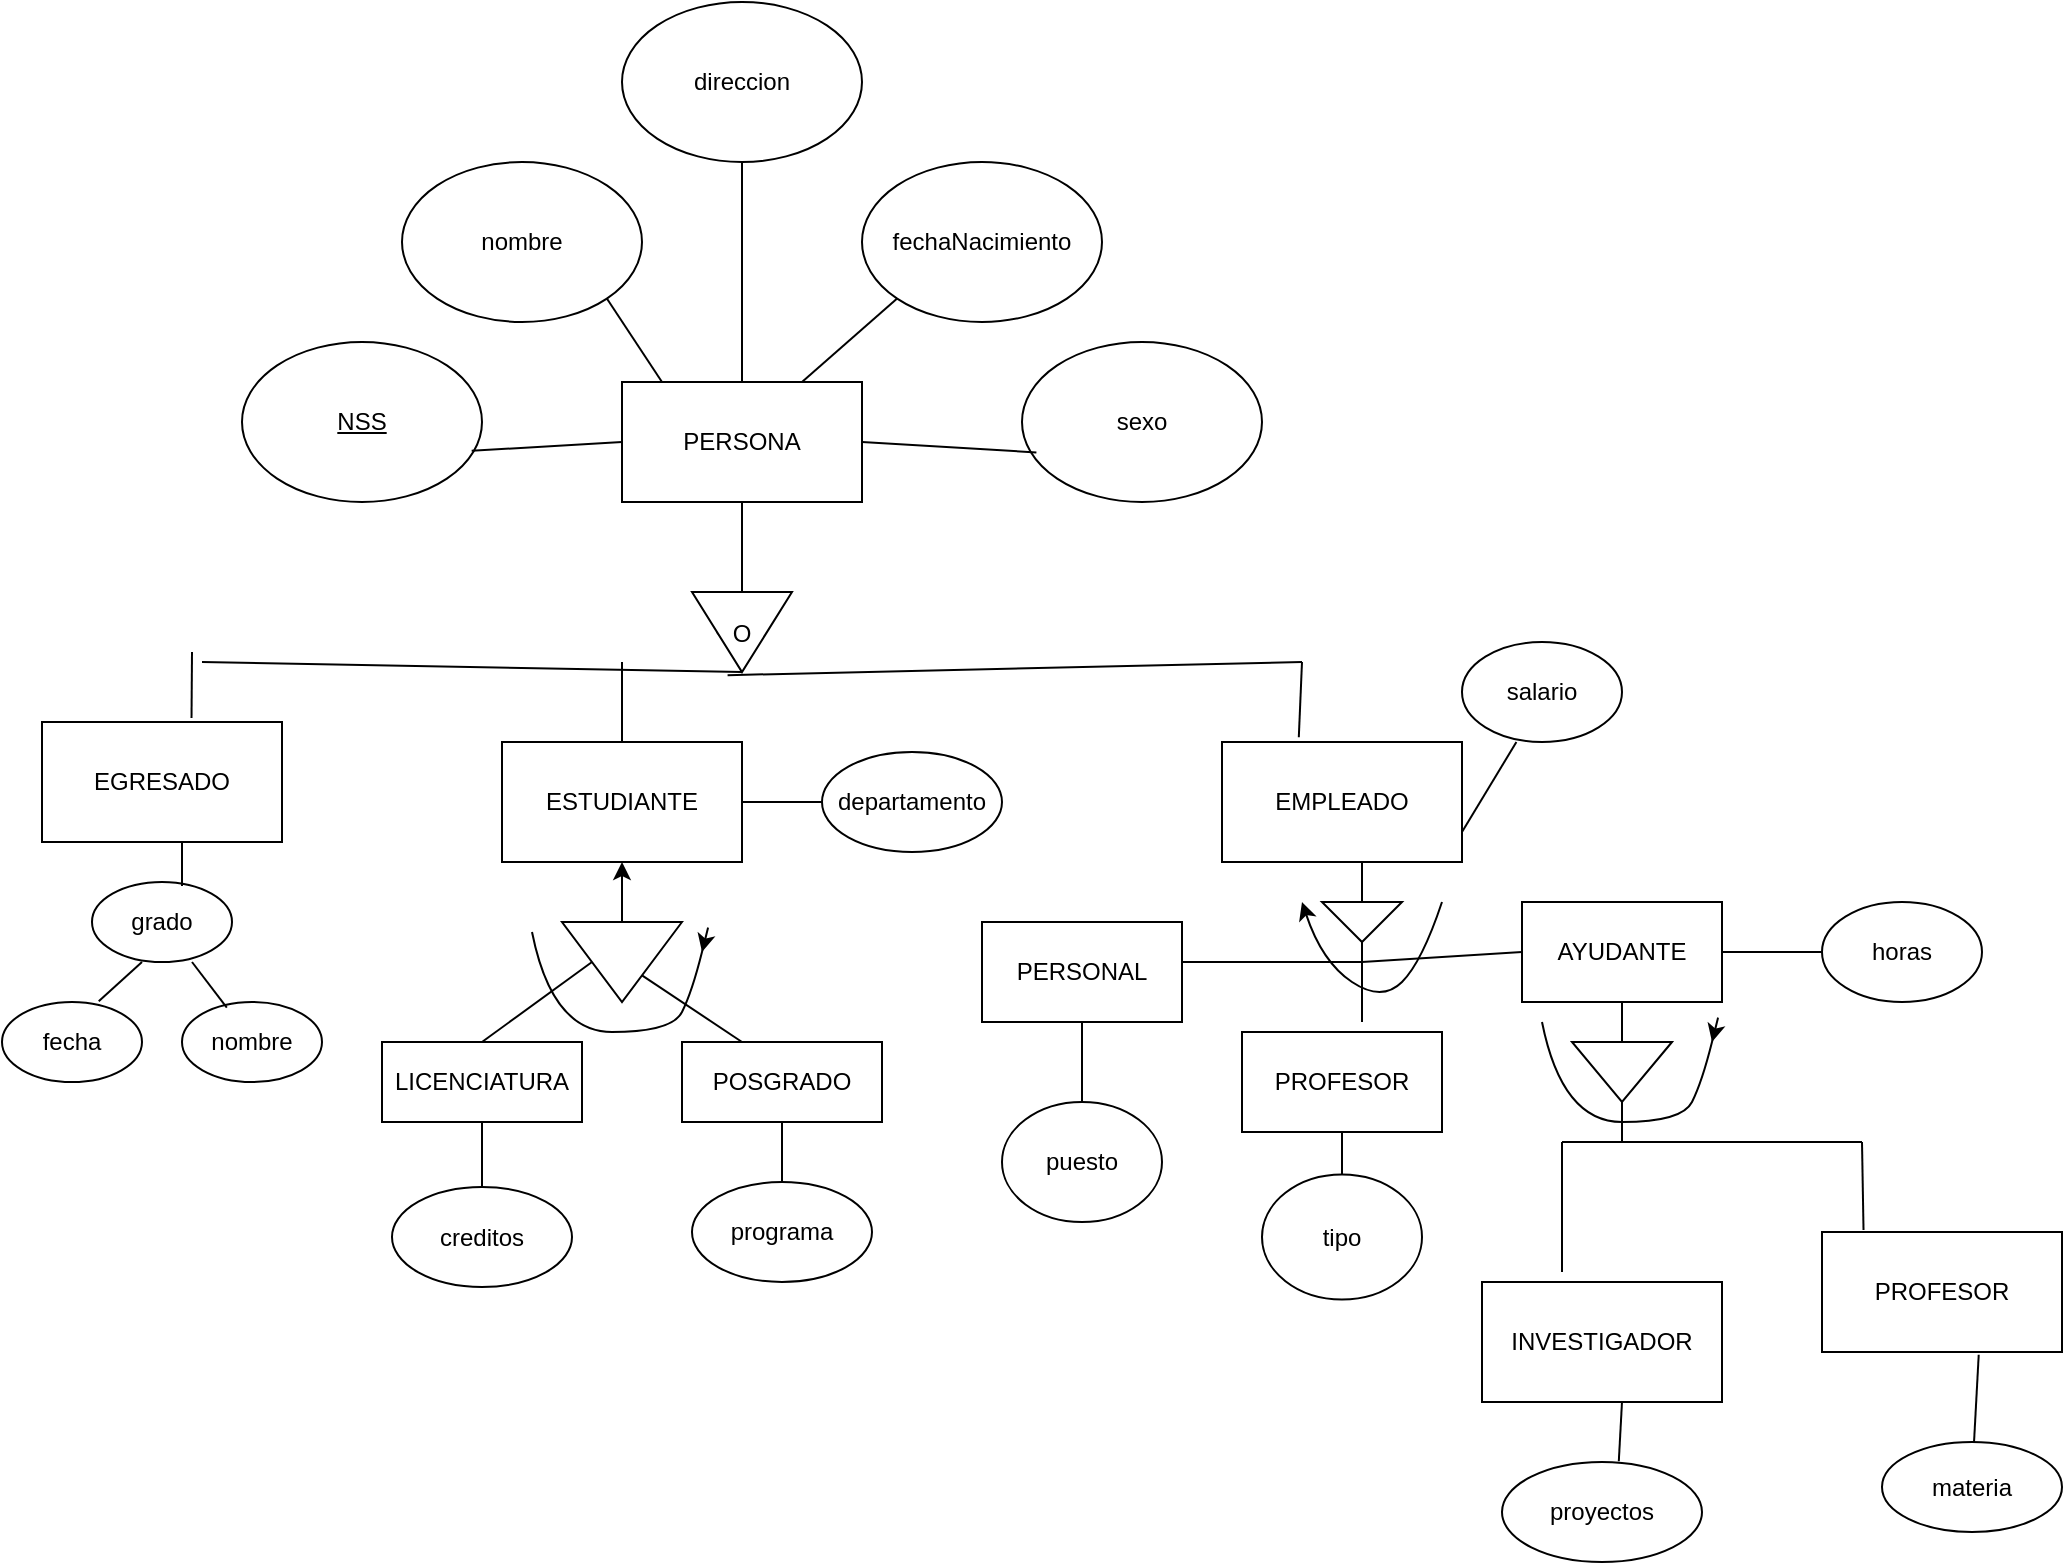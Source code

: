 <mxfile version="24.0.1" type="device">
  <diagram name="Página-1" id="3SsgYNXeec2Qkv3DHCwN">
    <mxGraphModel dx="952" dy="1774" grid="1" gridSize="10" guides="1" tooltips="1" connect="1" arrows="1" fold="1" page="1" pageScale="1" pageWidth="827" pageHeight="1169" math="0" shadow="0">
      <root>
        <mxCell id="0" />
        <mxCell id="1" parent="0" />
        <mxCell id="UyKv3BKICgCDSL1A3bAF-1" value="PERSONA" style="rounded=0;whiteSpace=wrap;html=1;" parent="1" vertex="1">
          <mxGeometry x="340" y="100" width="120" height="60" as="geometry" />
        </mxCell>
        <mxCell id="UyKv3BKICgCDSL1A3bAF-2" value="&lt;u&gt;NSS&lt;/u&gt;" style="ellipse;whiteSpace=wrap;html=1;" parent="1" vertex="1">
          <mxGeometry x="150" y="80" width="120" height="80" as="geometry" />
        </mxCell>
        <mxCell id="UyKv3BKICgCDSL1A3bAF-3" value="sexo" style="ellipse;whiteSpace=wrap;html=1;" parent="1" vertex="1">
          <mxGeometry x="540" y="80" width="120" height="80" as="geometry" />
        </mxCell>
        <mxCell id="UyKv3BKICgCDSL1A3bAF-4" value="fechaNacimiento" style="ellipse;whiteSpace=wrap;html=1;" parent="1" vertex="1">
          <mxGeometry x="460" y="-10" width="120" height="80" as="geometry" />
        </mxCell>
        <mxCell id="UyKv3BKICgCDSL1A3bAF-5" value="nombre" style="ellipse;whiteSpace=wrap;html=1;" parent="1" vertex="1">
          <mxGeometry x="230" y="-10" width="120" height="80" as="geometry" />
        </mxCell>
        <mxCell id="UyKv3BKICgCDSL1A3bAF-6" value="direccion" style="ellipse;whiteSpace=wrap;html=1;" parent="1" vertex="1">
          <mxGeometry x="340" y="-90" width="120" height="80" as="geometry" />
        </mxCell>
        <mxCell id="UyKv3BKICgCDSL1A3bAF-7" value="" style="endArrow=none;html=1;rounded=0;entryX=0.5;entryY=1;entryDx=0;entryDy=0;" parent="1" source="jEijTU99BV4A2DnGK9AS-15" target="UyKv3BKICgCDSL1A3bAF-1" edge="1">
          <mxGeometry width="50" height="50" relative="1" as="geometry">
            <mxPoint x="400" y="240" as="sourcePoint" />
            <mxPoint x="440" y="230" as="targetPoint" />
          </mxGeometry>
        </mxCell>
        <mxCell id="UyKv3BKICgCDSL1A3bAF-11" value="" style="endArrow=none;html=1;rounded=0;entryX=0.5;entryY=1;entryDx=0;entryDy=0;" parent="1" target="UyKv3BKICgCDSL1A3bAF-8" edge="1">
          <mxGeometry width="50" height="50" relative="1" as="geometry">
            <mxPoint x="400" y="240" as="sourcePoint" />
            <mxPoint x="400" y="160" as="targetPoint" />
          </mxGeometry>
        </mxCell>
        <mxCell id="UyKv3BKICgCDSL1A3bAF-8" value="" style="triangle;whiteSpace=wrap;html=1;rotation=90;" parent="1" vertex="1">
          <mxGeometry x="380" y="200" width="40" height="50" as="geometry" />
        </mxCell>
        <mxCell id="UyKv3BKICgCDSL1A3bAF-12" value="EGRESADO" style="rounded=0;whiteSpace=wrap;html=1;" parent="1" vertex="1">
          <mxGeometry x="50" y="270" width="120" height="60" as="geometry" />
        </mxCell>
        <mxCell id="UyKv3BKICgCDSL1A3bAF-13" value="ESTUDIANTE" style="rounded=0;whiteSpace=wrap;html=1;" parent="1" vertex="1">
          <mxGeometry x="280" y="280" width="120" height="60" as="geometry" />
        </mxCell>
        <mxCell id="UyKv3BKICgCDSL1A3bAF-14" value="EMPLEADO" style="rounded=0;whiteSpace=wrap;html=1;" parent="1" vertex="1">
          <mxGeometry x="640" y="280" width="120" height="60" as="geometry" />
        </mxCell>
        <mxCell id="UyKv3BKICgCDSL1A3bAF-15" value="salario" style="ellipse;whiteSpace=wrap;html=1;" parent="1" vertex="1">
          <mxGeometry x="760" y="230" width="80" height="50" as="geometry" />
        </mxCell>
        <mxCell id="UyKv3BKICgCDSL1A3bAF-16" value="grado" style="ellipse;whiteSpace=wrap;html=1;" parent="1" vertex="1">
          <mxGeometry x="75" y="350" width="70" height="40" as="geometry" />
        </mxCell>
        <mxCell id="UyKv3BKICgCDSL1A3bAF-17" value="fecha" style="ellipse;whiteSpace=wrap;html=1;" parent="1" vertex="1">
          <mxGeometry x="30" y="410" width="70" height="40" as="geometry" />
        </mxCell>
        <mxCell id="UyKv3BKICgCDSL1A3bAF-18" value="nombre" style="ellipse;whiteSpace=wrap;html=1;" parent="1" vertex="1">
          <mxGeometry x="120" y="410" width="70" height="40" as="geometry" />
        </mxCell>
        <mxCell id="UyKv3BKICgCDSL1A3bAF-19" value="" style="endArrow=none;html=1;rounded=0;" parent="1" target="UyKv3BKICgCDSL1A3bAF-20" edge="1">
          <mxGeometry width="50" height="50" relative="1" as="geometry">
            <mxPoint x="340" y="390" as="sourcePoint" />
            <mxPoint x="340" y="340" as="targetPoint" />
          </mxGeometry>
        </mxCell>
        <mxCell id="UyKv3BKICgCDSL1A3bAF-21" style="edgeStyle=orthogonalEdgeStyle;rounded=0;orthogonalLoop=1;jettySize=auto;html=1;entryX=0.5;entryY=1;entryDx=0;entryDy=0;" parent="1" source="UyKv3BKICgCDSL1A3bAF-20" target="UyKv3BKICgCDSL1A3bAF-13" edge="1">
          <mxGeometry relative="1" as="geometry" />
        </mxCell>
        <mxCell id="UyKv3BKICgCDSL1A3bAF-20" value="" style="triangle;whiteSpace=wrap;html=1;rotation=90;" parent="1" vertex="1">
          <mxGeometry x="320" y="360" width="40" height="60" as="geometry" />
        </mxCell>
        <mxCell id="UyKv3BKICgCDSL1A3bAF-22" value="LICENCIATURA" style="rounded=0;whiteSpace=wrap;html=1;" parent="1" vertex="1">
          <mxGeometry x="220" y="430" width="100" height="40" as="geometry" />
        </mxCell>
        <mxCell id="UyKv3BKICgCDSL1A3bAF-23" value="POSGRADO" style="rounded=0;whiteSpace=wrap;html=1;" parent="1" vertex="1">
          <mxGeometry x="370" y="430" width="100" height="40" as="geometry" />
        </mxCell>
        <mxCell id="UyKv3BKICgCDSL1A3bAF-24" value="programa" style="ellipse;whiteSpace=wrap;html=1;" parent="1" vertex="1">
          <mxGeometry x="375" y="500" width="90" height="50" as="geometry" />
        </mxCell>
        <mxCell id="UyKv3BKICgCDSL1A3bAF-25" value="creditos" style="ellipse;whiteSpace=wrap;html=1;" parent="1" vertex="1">
          <mxGeometry x="225" y="502.5" width="90" height="50" as="geometry" />
        </mxCell>
        <mxCell id="UyKv3BKICgCDSL1A3bAF-26" value="PERSONAL" style="rounded=0;whiteSpace=wrap;html=1;" parent="1" vertex="1">
          <mxGeometry x="520" y="370" width="100" height="50" as="geometry" />
        </mxCell>
        <mxCell id="UyKv3BKICgCDSL1A3bAF-27" value="PROFESOR" style="rounded=0;whiteSpace=wrap;html=1;" parent="1" vertex="1">
          <mxGeometry x="650" y="425" width="100" height="50" as="geometry" />
        </mxCell>
        <mxCell id="jEijTU99BV4A2DnGK9AS-1" value="AYUDANTE" style="rounded=0;whiteSpace=wrap;html=1;" parent="1" vertex="1">
          <mxGeometry x="790" y="360" width="100" height="50" as="geometry" />
        </mxCell>
        <mxCell id="jEijTU99BV4A2DnGK9AS-2" value="INVESTIGADOR" style="rounded=0;whiteSpace=wrap;html=1;" parent="1" vertex="1">
          <mxGeometry x="770" y="550" width="120" height="60" as="geometry" />
        </mxCell>
        <mxCell id="jEijTU99BV4A2DnGK9AS-3" value="PROFESOR" style="rounded=0;whiteSpace=wrap;html=1;" parent="1" vertex="1">
          <mxGeometry x="940" y="525" width="120" height="60" as="geometry" />
        </mxCell>
        <mxCell id="jEijTU99BV4A2DnGK9AS-4" value="proyectos" style="ellipse;whiteSpace=wrap;html=1;" parent="1" vertex="1">
          <mxGeometry x="780" y="640" width="100" height="50" as="geometry" />
        </mxCell>
        <mxCell id="jEijTU99BV4A2DnGK9AS-5" value="materia" style="ellipse;whiteSpace=wrap;html=1;" parent="1" vertex="1">
          <mxGeometry x="970" y="630" width="90" height="45" as="geometry" />
        </mxCell>
        <mxCell id="jEijTU99BV4A2DnGK9AS-6" value="horas" style="ellipse;whiteSpace=wrap;html=1;" parent="1" vertex="1">
          <mxGeometry x="940" y="360" width="80" height="50" as="geometry" />
        </mxCell>
        <mxCell id="jEijTU99BV4A2DnGK9AS-7" value="tipo" style="ellipse;whiteSpace=wrap;html=1;" parent="1" vertex="1">
          <mxGeometry x="660" y="496.25" width="80" height="62.5" as="geometry" />
        </mxCell>
        <mxCell id="jEijTU99BV4A2DnGK9AS-8" value="puesto" style="ellipse;whiteSpace=wrap;html=1;" parent="1" vertex="1">
          <mxGeometry x="530" y="460" width="80" height="60" as="geometry" />
        </mxCell>
        <mxCell id="jEijTU99BV4A2DnGK9AS-9" value="departamento" style="ellipse;whiteSpace=wrap;html=1;" parent="1" vertex="1">
          <mxGeometry x="440" y="285" width="90" height="50" as="geometry" />
        </mxCell>
        <mxCell id="jEijTU99BV4A2DnGK9AS-10" value="" style="endArrow=none;html=1;rounded=0;entryX=0.5;entryY=1;entryDx=0;entryDy=0;exitX=0.5;exitY=0;exitDx=0;exitDy=0;" parent="1" source="UyKv3BKICgCDSL1A3bAF-1" target="UyKv3BKICgCDSL1A3bAF-6" edge="1">
          <mxGeometry width="50" height="50" relative="1" as="geometry">
            <mxPoint x="395" y="100" as="sourcePoint" />
            <mxPoint x="445" y="50" as="targetPoint" />
          </mxGeometry>
        </mxCell>
        <mxCell id="jEijTU99BV4A2DnGK9AS-11" value="" style="endArrow=none;html=1;rounded=0;entryX=1;entryY=1;entryDx=0;entryDy=0;" parent="1" target="UyKv3BKICgCDSL1A3bAF-5" edge="1">
          <mxGeometry width="50" height="50" relative="1" as="geometry">
            <mxPoint x="360" y="100" as="sourcePoint" />
            <mxPoint x="410" y="50" as="targetPoint" />
          </mxGeometry>
        </mxCell>
        <mxCell id="jEijTU99BV4A2DnGK9AS-12" value="" style="endArrow=none;html=1;rounded=0;entryX=0;entryY=1;entryDx=0;entryDy=0;" parent="1" target="UyKv3BKICgCDSL1A3bAF-4" edge="1">
          <mxGeometry width="50" height="50" relative="1" as="geometry">
            <mxPoint x="430" y="100" as="sourcePoint" />
            <mxPoint x="480" y="50" as="targetPoint" />
          </mxGeometry>
        </mxCell>
        <mxCell id="jEijTU99BV4A2DnGK9AS-13" value="" style="endArrow=none;html=1;rounded=0;entryX=0.06;entryY=0.69;entryDx=0;entryDy=0;entryPerimeter=0;" parent="1" target="UyKv3BKICgCDSL1A3bAF-3" edge="1">
          <mxGeometry width="50" height="50" relative="1" as="geometry">
            <mxPoint x="460" y="130" as="sourcePoint" />
            <mxPoint x="510" y="80" as="targetPoint" />
          </mxGeometry>
        </mxCell>
        <mxCell id="jEijTU99BV4A2DnGK9AS-14" value="" style="endArrow=none;html=1;rounded=0;exitX=0.957;exitY=0.68;exitDx=0;exitDy=0;exitPerimeter=0;" parent="1" source="UyKv3BKICgCDSL1A3bAF-2" edge="1">
          <mxGeometry width="50" height="50" relative="1" as="geometry">
            <mxPoint x="290" y="180" as="sourcePoint" />
            <mxPoint x="340" y="130" as="targetPoint" />
          </mxGeometry>
        </mxCell>
        <mxCell id="jEijTU99BV4A2DnGK9AS-17" value="" style="endArrow=none;html=1;rounded=0;" parent="1" edge="1">
          <mxGeometry width="50" height="50" relative="1" as="geometry">
            <mxPoint x="130" y="240" as="sourcePoint" />
            <mxPoint x="400" y="245" as="targetPoint" />
          </mxGeometry>
        </mxCell>
        <mxCell id="jEijTU99BV4A2DnGK9AS-18" value="" style="endArrow=none;html=1;rounded=0;exitX=0.623;exitY=-0.033;exitDx=0;exitDy=0;exitPerimeter=0;" parent="1" source="UyKv3BKICgCDSL1A3bAF-12" edge="1">
          <mxGeometry width="50" height="50" relative="1" as="geometry">
            <mxPoint x="75" y="285" as="sourcePoint" />
            <mxPoint x="125" y="235" as="targetPoint" />
          </mxGeometry>
        </mxCell>
        <mxCell id="jEijTU99BV4A2DnGK9AS-19" value="" style="endArrow=none;html=1;rounded=0;" parent="1" edge="1">
          <mxGeometry width="50" height="50" relative="1" as="geometry">
            <mxPoint x="340" y="280" as="sourcePoint" />
            <mxPoint x="340" y="240" as="targetPoint" />
          </mxGeometry>
        </mxCell>
        <mxCell id="jEijTU99BV4A2DnGK9AS-20" value="" style="endArrow=none;html=1;rounded=0;entryX=0.5;entryY=1;entryDx=0;entryDy=0;" parent="1" source="UyKv3BKICgCDSL1A3bAF-8" target="jEijTU99BV4A2DnGK9AS-15" edge="1">
          <mxGeometry width="50" height="50" relative="1" as="geometry">
            <mxPoint x="400" y="205" as="sourcePoint" />
            <mxPoint x="400" y="160" as="targetPoint" />
          </mxGeometry>
        </mxCell>
        <mxCell id="jEijTU99BV4A2DnGK9AS-15" value="&lt;p style=&quot;line-height: 150%;&quot;&gt;O&lt;/p&gt;" style="text;html=1;align=center;verticalAlign=middle;whiteSpace=wrap;rounded=0;" parent="1" vertex="1">
          <mxGeometry x="365" y="205" width="70" height="40" as="geometry" />
        </mxCell>
        <mxCell id="jEijTU99BV4A2DnGK9AS-21" value="" style="endArrow=none;html=1;rounded=0;exitX=0.397;exitY=1.04;exitDx=0;exitDy=0;exitPerimeter=0;" parent="1" source="jEijTU99BV4A2DnGK9AS-15" edge="1">
          <mxGeometry width="50" height="50" relative="1" as="geometry">
            <mxPoint x="400" y="250" as="sourcePoint" />
            <mxPoint x="680" y="240" as="targetPoint" />
          </mxGeometry>
        </mxCell>
        <mxCell id="jEijTU99BV4A2DnGK9AS-22" value="" style="endArrow=none;html=1;rounded=0;exitX=0.32;exitY=-0.04;exitDx=0;exitDy=0;exitPerimeter=0;" parent="1" source="UyKv3BKICgCDSL1A3bAF-14" edge="1">
          <mxGeometry width="50" height="50" relative="1" as="geometry">
            <mxPoint x="630" y="290" as="sourcePoint" />
            <mxPoint x="680" y="240" as="targetPoint" />
          </mxGeometry>
        </mxCell>
        <mxCell id="jEijTU99BV4A2DnGK9AS-23" value="" style="endArrow=none;html=1;rounded=0;exitX=1;exitY=0.5;exitDx=0;exitDy=0;entryX=0;entryY=0.5;entryDx=0;entryDy=0;" parent="1" source="UyKv3BKICgCDSL1A3bAF-13" target="jEijTU99BV4A2DnGK9AS-9" edge="1">
          <mxGeometry width="50" height="50" relative="1" as="geometry">
            <mxPoint x="410" y="410" as="sourcePoint" />
            <mxPoint x="460" y="360" as="targetPoint" />
          </mxGeometry>
        </mxCell>
        <mxCell id="jEijTU99BV4A2DnGK9AS-24" value="" style="endArrow=none;html=1;rounded=0;" parent="1" edge="1">
          <mxGeometry width="50" height="50" relative="1" as="geometry">
            <mxPoint x="710" y="420" as="sourcePoint" />
            <mxPoint x="710" y="340" as="targetPoint" />
          </mxGeometry>
        </mxCell>
        <mxCell id="jEijTU99BV4A2DnGK9AS-25" value="" style="endArrow=none;html=1;rounded=0;entryX=0.34;entryY=1;entryDx=0;entryDy=0;entryPerimeter=0;" parent="1" target="UyKv3BKICgCDSL1A3bAF-15" edge="1">
          <mxGeometry width="50" height="50" relative="1" as="geometry">
            <mxPoint x="760" y="325" as="sourcePoint" />
            <mxPoint x="810" y="275" as="targetPoint" />
          </mxGeometry>
        </mxCell>
        <mxCell id="jEijTU99BV4A2DnGK9AS-26" value="" style="endArrow=none;html=1;rounded=0;exitX=0.691;exitY=-0.01;exitDx=0;exitDy=0;exitPerimeter=0;" parent="1" source="UyKv3BKICgCDSL1A3bAF-17" edge="1">
          <mxGeometry width="50" height="50" relative="1" as="geometry">
            <mxPoint x="50" y="440" as="sourcePoint" />
            <mxPoint x="100" y="390" as="targetPoint" />
          </mxGeometry>
        </mxCell>
        <mxCell id="jEijTU99BV4A2DnGK9AS-27" value="" style="endArrow=none;html=1;rounded=0;exitX=0.32;exitY=0.07;exitDx=0;exitDy=0;exitPerimeter=0;" parent="1" source="UyKv3BKICgCDSL1A3bAF-18" edge="1">
          <mxGeometry width="50" height="50" relative="1" as="geometry">
            <mxPoint x="75" y="440" as="sourcePoint" />
            <mxPoint x="125" y="390" as="targetPoint" />
          </mxGeometry>
        </mxCell>
        <mxCell id="jEijTU99BV4A2DnGK9AS-28" value="" style="endArrow=none;html=1;rounded=0;exitX=0.643;exitY=0.05;exitDx=0;exitDy=0;exitPerimeter=0;" parent="1" source="UyKv3BKICgCDSL1A3bAF-16" edge="1">
          <mxGeometry width="50" height="50" relative="1" as="geometry">
            <mxPoint x="70" y="380" as="sourcePoint" />
            <mxPoint x="120" y="330" as="targetPoint" />
          </mxGeometry>
        </mxCell>
        <mxCell id="N71ef5Pl6BmOhUtynWIp-1" value="" style="endArrow=none;html=1;rounded=0;" edge="1" parent="1">
          <mxGeometry width="50" height="50" relative="1" as="geometry">
            <mxPoint x="620" y="390" as="sourcePoint" />
            <mxPoint x="710" y="390" as="targetPoint" />
          </mxGeometry>
        </mxCell>
        <mxCell id="N71ef5Pl6BmOhUtynWIp-2" value="" style="endArrow=none;html=1;rounded=0;entryX=0;entryY=0.5;entryDx=0;entryDy=0;" edge="1" parent="1" target="jEijTU99BV4A2DnGK9AS-1">
          <mxGeometry width="50" height="50" relative="1" as="geometry">
            <mxPoint x="710" y="390" as="sourcePoint" />
            <mxPoint x="780" y="390" as="targetPoint" />
          </mxGeometry>
        </mxCell>
        <mxCell id="N71ef5Pl6BmOhUtynWIp-4" value="" style="endArrow=none;html=1;rounded=0;entryX=0;entryY=0.5;entryDx=0;entryDy=0;" edge="1" parent="1" target="N71ef5Pl6BmOhUtynWIp-3">
          <mxGeometry width="50" height="50" relative="1" as="geometry">
            <mxPoint x="710" y="389.5" as="sourcePoint" />
            <mxPoint x="790" y="385" as="targetPoint" />
          </mxGeometry>
        </mxCell>
        <mxCell id="N71ef5Pl6BmOhUtynWIp-3" value="" style="triangle;whiteSpace=wrap;html=1;rotation=90;" vertex="1" parent="1">
          <mxGeometry x="700" y="350" width="20" height="40" as="geometry" />
        </mxCell>
        <mxCell id="N71ef5Pl6BmOhUtynWIp-5" value="" style="endArrow=none;html=1;rounded=0;" edge="1" parent="1" source="jEijTU99BV4A2DnGK9AS-8" target="UyKv3BKICgCDSL1A3bAF-26">
          <mxGeometry width="50" height="50" relative="1" as="geometry">
            <mxPoint x="460" y="440" as="sourcePoint" />
            <mxPoint x="510" y="390" as="targetPoint" />
          </mxGeometry>
        </mxCell>
        <mxCell id="N71ef5Pl6BmOhUtynWIp-6" value="" style="endArrow=none;html=1;rounded=0;" edge="1" parent="1" source="jEijTU99BV4A2DnGK9AS-7">
          <mxGeometry width="50" height="50" relative="1" as="geometry">
            <mxPoint x="650" y="525" as="sourcePoint" />
            <mxPoint x="700" y="475" as="targetPoint" />
          </mxGeometry>
        </mxCell>
        <mxCell id="N71ef5Pl6BmOhUtynWIp-7" value="" style="endArrow=none;html=1;rounded=0;exitX=0.584;exitY=-0.008;exitDx=0;exitDy=0;exitPerimeter=0;" edge="1" parent="1" source="jEijTU99BV4A2DnGK9AS-4">
          <mxGeometry width="50" height="50" relative="1" as="geometry">
            <mxPoint x="865" y="580" as="sourcePoint" />
            <mxPoint x="840" y="610" as="targetPoint" />
          </mxGeometry>
        </mxCell>
        <mxCell id="N71ef5Pl6BmOhUtynWIp-8" value="" style="endArrow=none;html=1;rounded=0;entryX=0.653;entryY=1.023;entryDx=0;entryDy=0;entryPerimeter=0;" edge="1" parent="1" source="jEijTU99BV4A2DnGK9AS-5" target="jEijTU99BV4A2DnGK9AS-3">
          <mxGeometry width="50" height="50" relative="1" as="geometry">
            <mxPoint x="950" y="535" as="sourcePoint" />
            <mxPoint x="1000" y="485" as="targetPoint" />
          </mxGeometry>
        </mxCell>
        <mxCell id="N71ef5Pl6BmOhUtynWIp-9" value="" style="endArrow=none;html=1;rounded=0;entryX=0;entryY=0.5;entryDx=0;entryDy=0;" edge="1" parent="1" target="jEijTU99BV4A2DnGK9AS-6">
          <mxGeometry width="50" height="50" relative="1" as="geometry">
            <mxPoint x="890" y="385" as="sourcePoint" />
            <mxPoint x="940" y="335" as="targetPoint" />
          </mxGeometry>
        </mxCell>
        <mxCell id="N71ef5Pl6BmOhUtynWIp-11" value="" style="endArrow=none;html=1;rounded=0;" edge="1" parent="1" source="N71ef5Pl6BmOhUtynWIp-15">
          <mxGeometry width="50" height="50" relative="1" as="geometry">
            <mxPoint x="840" y="480" as="sourcePoint" />
            <mxPoint x="840" y="410" as="targetPoint" />
          </mxGeometry>
        </mxCell>
        <mxCell id="N71ef5Pl6BmOhUtynWIp-12" value="" style="endArrow=none;html=1;rounded=0;" edge="1" parent="1">
          <mxGeometry width="50" height="50" relative="1" as="geometry">
            <mxPoint x="810" y="480" as="sourcePoint" />
            <mxPoint x="960" y="480" as="targetPoint" />
          </mxGeometry>
        </mxCell>
        <mxCell id="N71ef5Pl6BmOhUtynWIp-13" value="" style="endArrow=none;html=1;rounded=0;" edge="1" parent="1">
          <mxGeometry width="50" height="50" relative="1" as="geometry">
            <mxPoint x="810" y="545" as="sourcePoint" />
            <mxPoint x="810" y="480" as="targetPoint" />
          </mxGeometry>
        </mxCell>
        <mxCell id="N71ef5Pl6BmOhUtynWIp-14" value="" style="endArrow=none;html=1;rounded=0;exitX=0.173;exitY=-0.017;exitDx=0;exitDy=0;exitPerimeter=0;" edge="1" parent="1" source="jEijTU99BV4A2DnGK9AS-3">
          <mxGeometry width="50" height="50" relative="1" as="geometry">
            <mxPoint x="910" y="530" as="sourcePoint" />
            <mxPoint x="960" y="480" as="targetPoint" />
          </mxGeometry>
        </mxCell>
        <mxCell id="N71ef5Pl6BmOhUtynWIp-16" value="" style="endArrow=none;html=1;rounded=0;" edge="1" parent="1" target="N71ef5Pl6BmOhUtynWIp-15">
          <mxGeometry width="50" height="50" relative="1" as="geometry">
            <mxPoint x="840" y="480" as="sourcePoint" />
            <mxPoint x="840" y="410" as="targetPoint" />
          </mxGeometry>
        </mxCell>
        <mxCell id="N71ef5Pl6BmOhUtynWIp-15" value="" style="triangle;whiteSpace=wrap;html=1;rotation=90;" vertex="1" parent="1">
          <mxGeometry x="825" y="420" width="30" height="50" as="geometry" />
        </mxCell>
        <mxCell id="N71ef5Pl6BmOhUtynWIp-17" value="" style="endArrow=none;html=1;rounded=0;entryX=0.5;entryY=1;entryDx=0;entryDy=0;" edge="1" parent="1" target="UyKv3BKICgCDSL1A3bAF-20">
          <mxGeometry width="50" height="50" relative="1" as="geometry">
            <mxPoint x="270" y="430" as="sourcePoint" />
            <mxPoint x="320" y="380" as="targetPoint" />
          </mxGeometry>
        </mxCell>
        <mxCell id="N71ef5Pl6BmOhUtynWIp-18" value="" style="endArrow=none;html=1;rounded=0;" edge="1" parent="1" target="UyKv3BKICgCDSL1A3bAF-20">
          <mxGeometry width="50" height="50" relative="1" as="geometry">
            <mxPoint x="400" y="430" as="sourcePoint" />
            <mxPoint x="450" y="380" as="targetPoint" />
          </mxGeometry>
        </mxCell>
        <mxCell id="N71ef5Pl6BmOhUtynWIp-19" value="" style="endArrow=none;html=1;rounded=0;" edge="1" parent="1" source="UyKv3BKICgCDSL1A3bAF-25">
          <mxGeometry width="50" height="50" relative="1" as="geometry">
            <mxPoint x="220" y="520" as="sourcePoint" />
            <mxPoint x="270" y="470" as="targetPoint" />
          </mxGeometry>
        </mxCell>
        <mxCell id="N71ef5Pl6BmOhUtynWIp-20" value="" style="endArrow=none;html=1;rounded=0;exitX=0.5;exitY=0;exitDx=0;exitDy=0;" edge="1" parent="1" source="UyKv3BKICgCDSL1A3bAF-24">
          <mxGeometry width="50" height="50" relative="1" as="geometry">
            <mxPoint x="370" y="520" as="sourcePoint" />
            <mxPoint x="420" y="470" as="targetPoint" />
          </mxGeometry>
        </mxCell>
        <mxCell id="N71ef5Pl6BmOhUtynWIp-22" value="" style="curved=1;endArrow=classic;html=1;rounded=0;" edge="1" parent="1">
          <mxGeometry width="50" height="50" relative="1" as="geometry">
            <mxPoint x="750" y="360" as="sourcePoint" />
            <mxPoint x="680" y="360" as="targetPoint" />
            <Array as="points">
              <mxPoint x="740" y="390" />
              <mxPoint x="720" y="410" />
              <mxPoint x="690" y="390" />
            </Array>
          </mxGeometry>
        </mxCell>
        <mxCell id="N71ef5Pl6BmOhUtynWIp-30" value="" style="curved=1;endArrow=classic;html=1;rounded=0;" edge="1" parent="1">
          <mxGeometry width="50" height="50" relative="1" as="geometry">
            <mxPoint x="295" y="375" as="sourcePoint" />
            <mxPoint x="380" y="385" as="targetPoint" />
            <Array as="points">
              <mxPoint x="305" y="425" />
              <mxPoint x="365" y="425" />
              <mxPoint x="375" y="405" />
              <mxPoint x="385" y="365" />
            </Array>
          </mxGeometry>
        </mxCell>
        <mxCell id="N71ef5Pl6BmOhUtynWIp-31" value="" style="curved=1;endArrow=classic;html=1;rounded=0;" edge="1" parent="1">
          <mxGeometry width="50" height="50" relative="1" as="geometry">
            <mxPoint x="800" y="420" as="sourcePoint" />
            <mxPoint x="885" y="430" as="targetPoint" />
            <Array as="points">
              <mxPoint x="810" y="470" />
              <mxPoint x="870" y="470" />
              <mxPoint x="880" y="450" />
              <mxPoint x="890" y="410" />
            </Array>
          </mxGeometry>
        </mxCell>
      </root>
    </mxGraphModel>
  </diagram>
</mxfile>
